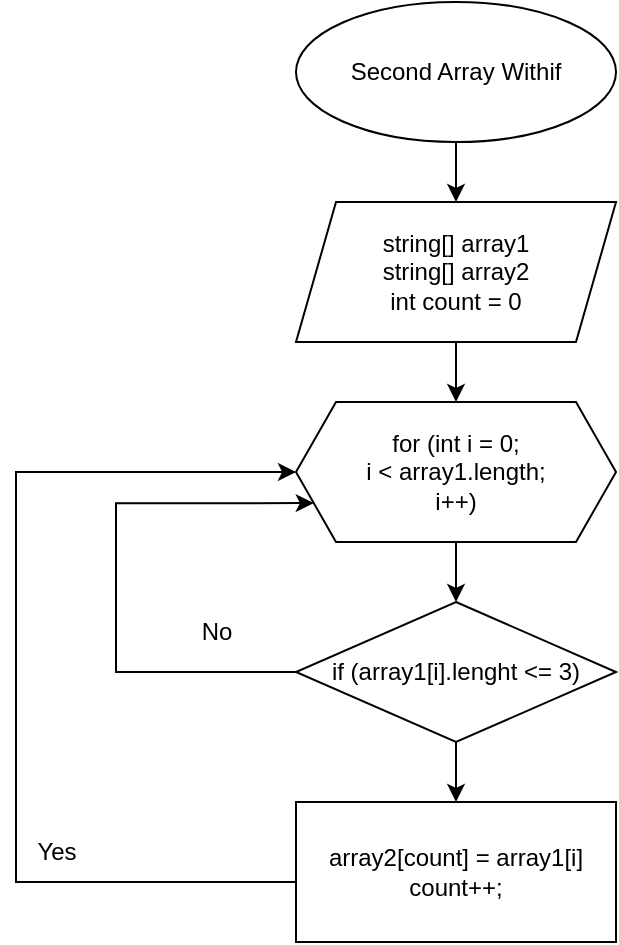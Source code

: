 <mxfile version="24.3.0" type="device">
  <diagram name="Страница — 1" id="AsTXVTXses3cJ3r14Elh">
    <mxGraphModel dx="1276" dy="556" grid="1" gridSize="10" guides="1" tooltips="1" connect="1" arrows="1" fold="1" page="1" pageScale="1" pageWidth="827" pageHeight="1169" math="0" shadow="0">
      <root>
        <mxCell id="0" />
        <mxCell id="1" parent="0" />
        <mxCell id="D17kC6ZJJWBjD_XxbEzI-8" style="edgeStyle=orthogonalEdgeStyle;rounded=0;orthogonalLoop=1;jettySize=auto;html=1;entryX=0.5;entryY=0;entryDx=0;entryDy=0;" edge="1" parent="1" source="D17kC6ZJJWBjD_XxbEzI-2" target="D17kC6ZJJWBjD_XxbEzI-7">
          <mxGeometry relative="1" as="geometry" />
        </mxCell>
        <mxCell id="D17kC6ZJJWBjD_XxbEzI-2" value="string[] array1&lt;div&gt;string[] array2&lt;/div&gt;&lt;div&gt;int count = 0&lt;/div&gt;" style="shape=parallelogram;perimeter=parallelogramPerimeter;whiteSpace=wrap;html=1;fixedSize=1;" vertex="1" parent="1">
          <mxGeometry x="280" y="140" width="160" height="70" as="geometry" />
        </mxCell>
        <mxCell id="D17kC6ZJJWBjD_XxbEzI-6" style="edgeStyle=orthogonalEdgeStyle;rounded=0;orthogonalLoop=1;jettySize=auto;html=1;entryX=0.5;entryY=0;entryDx=0;entryDy=0;" edge="1" parent="1" source="D17kC6ZJJWBjD_XxbEzI-3" target="D17kC6ZJJWBjD_XxbEzI-2">
          <mxGeometry relative="1" as="geometry" />
        </mxCell>
        <mxCell id="D17kC6ZJJWBjD_XxbEzI-3" value="Second Array Withif" style="ellipse;whiteSpace=wrap;html=1;" vertex="1" parent="1">
          <mxGeometry x="280" y="40" width="160" height="70" as="geometry" />
        </mxCell>
        <mxCell id="D17kC6ZJJWBjD_XxbEzI-11" style="edgeStyle=orthogonalEdgeStyle;rounded=0;orthogonalLoop=1;jettySize=auto;html=1;entryX=0.5;entryY=0;entryDx=0;entryDy=0;" edge="1" parent="1" source="D17kC6ZJJWBjD_XxbEzI-7" target="D17kC6ZJJWBjD_XxbEzI-9">
          <mxGeometry relative="1" as="geometry" />
        </mxCell>
        <mxCell id="D17kC6ZJJWBjD_XxbEzI-7" value="for (int i = 0;&lt;div&gt;i &amp;lt; array1.length;&lt;/div&gt;&lt;div&gt;i++)&lt;/div&gt;" style="shape=hexagon;perimeter=hexagonPerimeter2;whiteSpace=wrap;html=1;fixedSize=1;" vertex="1" parent="1">
          <mxGeometry x="280" y="240" width="160" height="70" as="geometry" />
        </mxCell>
        <mxCell id="D17kC6ZJJWBjD_XxbEzI-14" style="edgeStyle=orthogonalEdgeStyle;rounded=0;orthogonalLoop=1;jettySize=auto;html=1;" edge="1" parent="1" source="D17kC6ZJJWBjD_XxbEzI-9" target="D17kC6ZJJWBjD_XxbEzI-12">
          <mxGeometry relative="1" as="geometry" />
        </mxCell>
        <mxCell id="D17kC6ZJJWBjD_XxbEzI-24" style="edgeStyle=orthogonalEdgeStyle;rounded=0;orthogonalLoop=1;jettySize=auto;html=1;entryX=0;entryY=0.75;entryDx=0;entryDy=0;" edge="1" parent="1" source="D17kC6ZJJWBjD_XxbEzI-9" target="D17kC6ZJJWBjD_XxbEzI-7">
          <mxGeometry relative="1" as="geometry">
            <mxPoint x="270" y="290" as="targetPoint" />
            <Array as="points">
              <mxPoint x="190" y="375" />
              <mxPoint x="190" y="291" />
            </Array>
          </mxGeometry>
        </mxCell>
        <mxCell id="D17kC6ZJJWBjD_XxbEzI-9" value="if (array1[i].lenght &amp;lt;= 3)" style="rhombus;whiteSpace=wrap;html=1;" vertex="1" parent="1">
          <mxGeometry x="280" y="340" width="160" height="70" as="geometry" />
        </mxCell>
        <mxCell id="D17kC6ZJJWBjD_XxbEzI-23" style="edgeStyle=orthogonalEdgeStyle;rounded=0;orthogonalLoop=1;jettySize=auto;html=1;entryX=0;entryY=0.5;entryDx=0;entryDy=0;" edge="1" parent="1" source="D17kC6ZJJWBjD_XxbEzI-12" target="D17kC6ZJJWBjD_XxbEzI-7">
          <mxGeometry relative="1" as="geometry">
            <Array as="points">
              <mxPoint x="140" y="480" />
              <mxPoint x="140" y="275" />
            </Array>
          </mxGeometry>
        </mxCell>
        <mxCell id="D17kC6ZJJWBjD_XxbEzI-12" value="array2[count] = array1[i]&lt;div&gt;count++;&lt;/div&gt;" style="rounded=0;whiteSpace=wrap;html=1;" vertex="1" parent="1">
          <mxGeometry x="280" y="440" width="160" height="70" as="geometry" />
        </mxCell>
        <mxCell id="D17kC6ZJJWBjD_XxbEzI-17" value="Yes" style="text;html=1;align=center;verticalAlign=middle;resizable=0;points=[];autosize=1;strokeColor=none;fillColor=none;" vertex="1" parent="1">
          <mxGeometry x="140" y="450" width="40" height="30" as="geometry" />
        </mxCell>
        <mxCell id="D17kC6ZJJWBjD_XxbEzI-18" value="No" style="text;html=1;align=center;verticalAlign=middle;resizable=0;points=[];autosize=1;strokeColor=none;fillColor=none;" vertex="1" parent="1">
          <mxGeometry x="220" y="340" width="40" height="30" as="geometry" />
        </mxCell>
      </root>
    </mxGraphModel>
  </diagram>
</mxfile>
